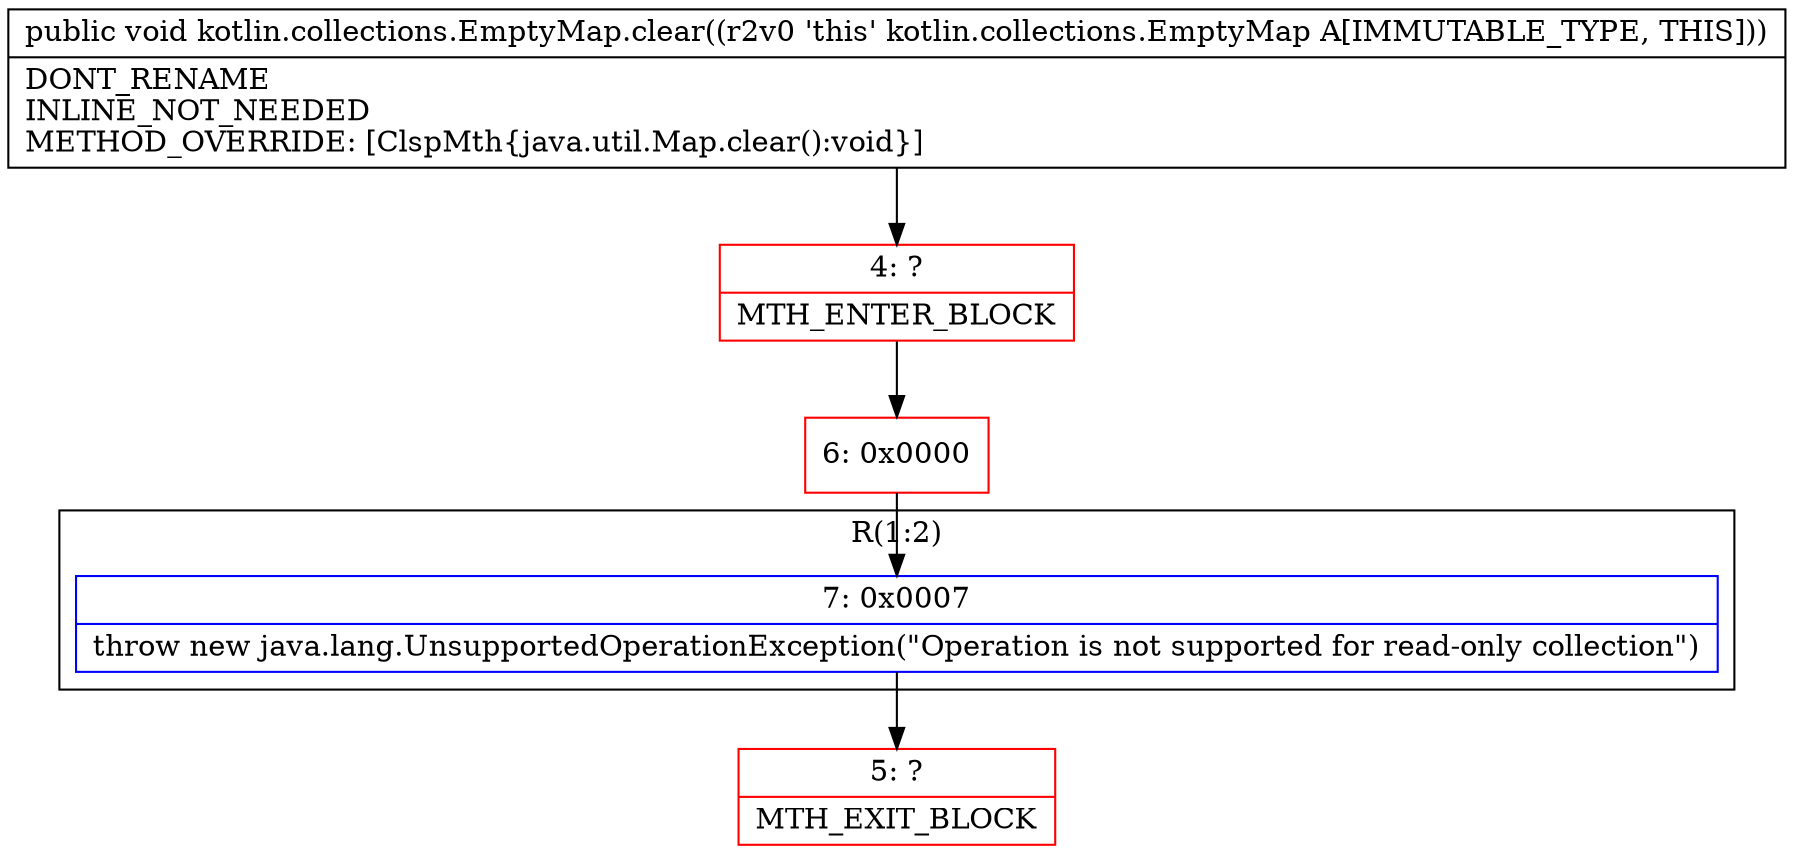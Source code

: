 digraph "CFG forkotlin.collections.EmptyMap.clear()V" {
subgraph cluster_Region_1561481040 {
label = "R(1:2)";
node [shape=record,color=blue];
Node_7 [shape=record,label="{7\:\ 0x0007|throw new java.lang.UnsupportedOperationException(\"Operation is not supported for read\-only collection\")\l}"];
}
Node_4 [shape=record,color=red,label="{4\:\ ?|MTH_ENTER_BLOCK\l}"];
Node_6 [shape=record,color=red,label="{6\:\ 0x0000}"];
Node_5 [shape=record,color=red,label="{5\:\ ?|MTH_EXIT_BLOCK\l}"];
MethodNode[shape=record,label="{public void kotlin.collections.EmptyMap.clear((r2v0 'this' kotlin.collections.EmptyMap A[IMMUTABLE_TYPE, THIS]))  | DONT_RENAME\lINLINE_NOT_NEEDED\lMETHOD_OVERRIDE: [ClspMth\{java.util.Map.clear():void\}]\l}"];
MethodNode -> Node_4;Node_7 -> Node_5;
Node_4 -> Node_6;
Node_6 -> Node_7;
}


